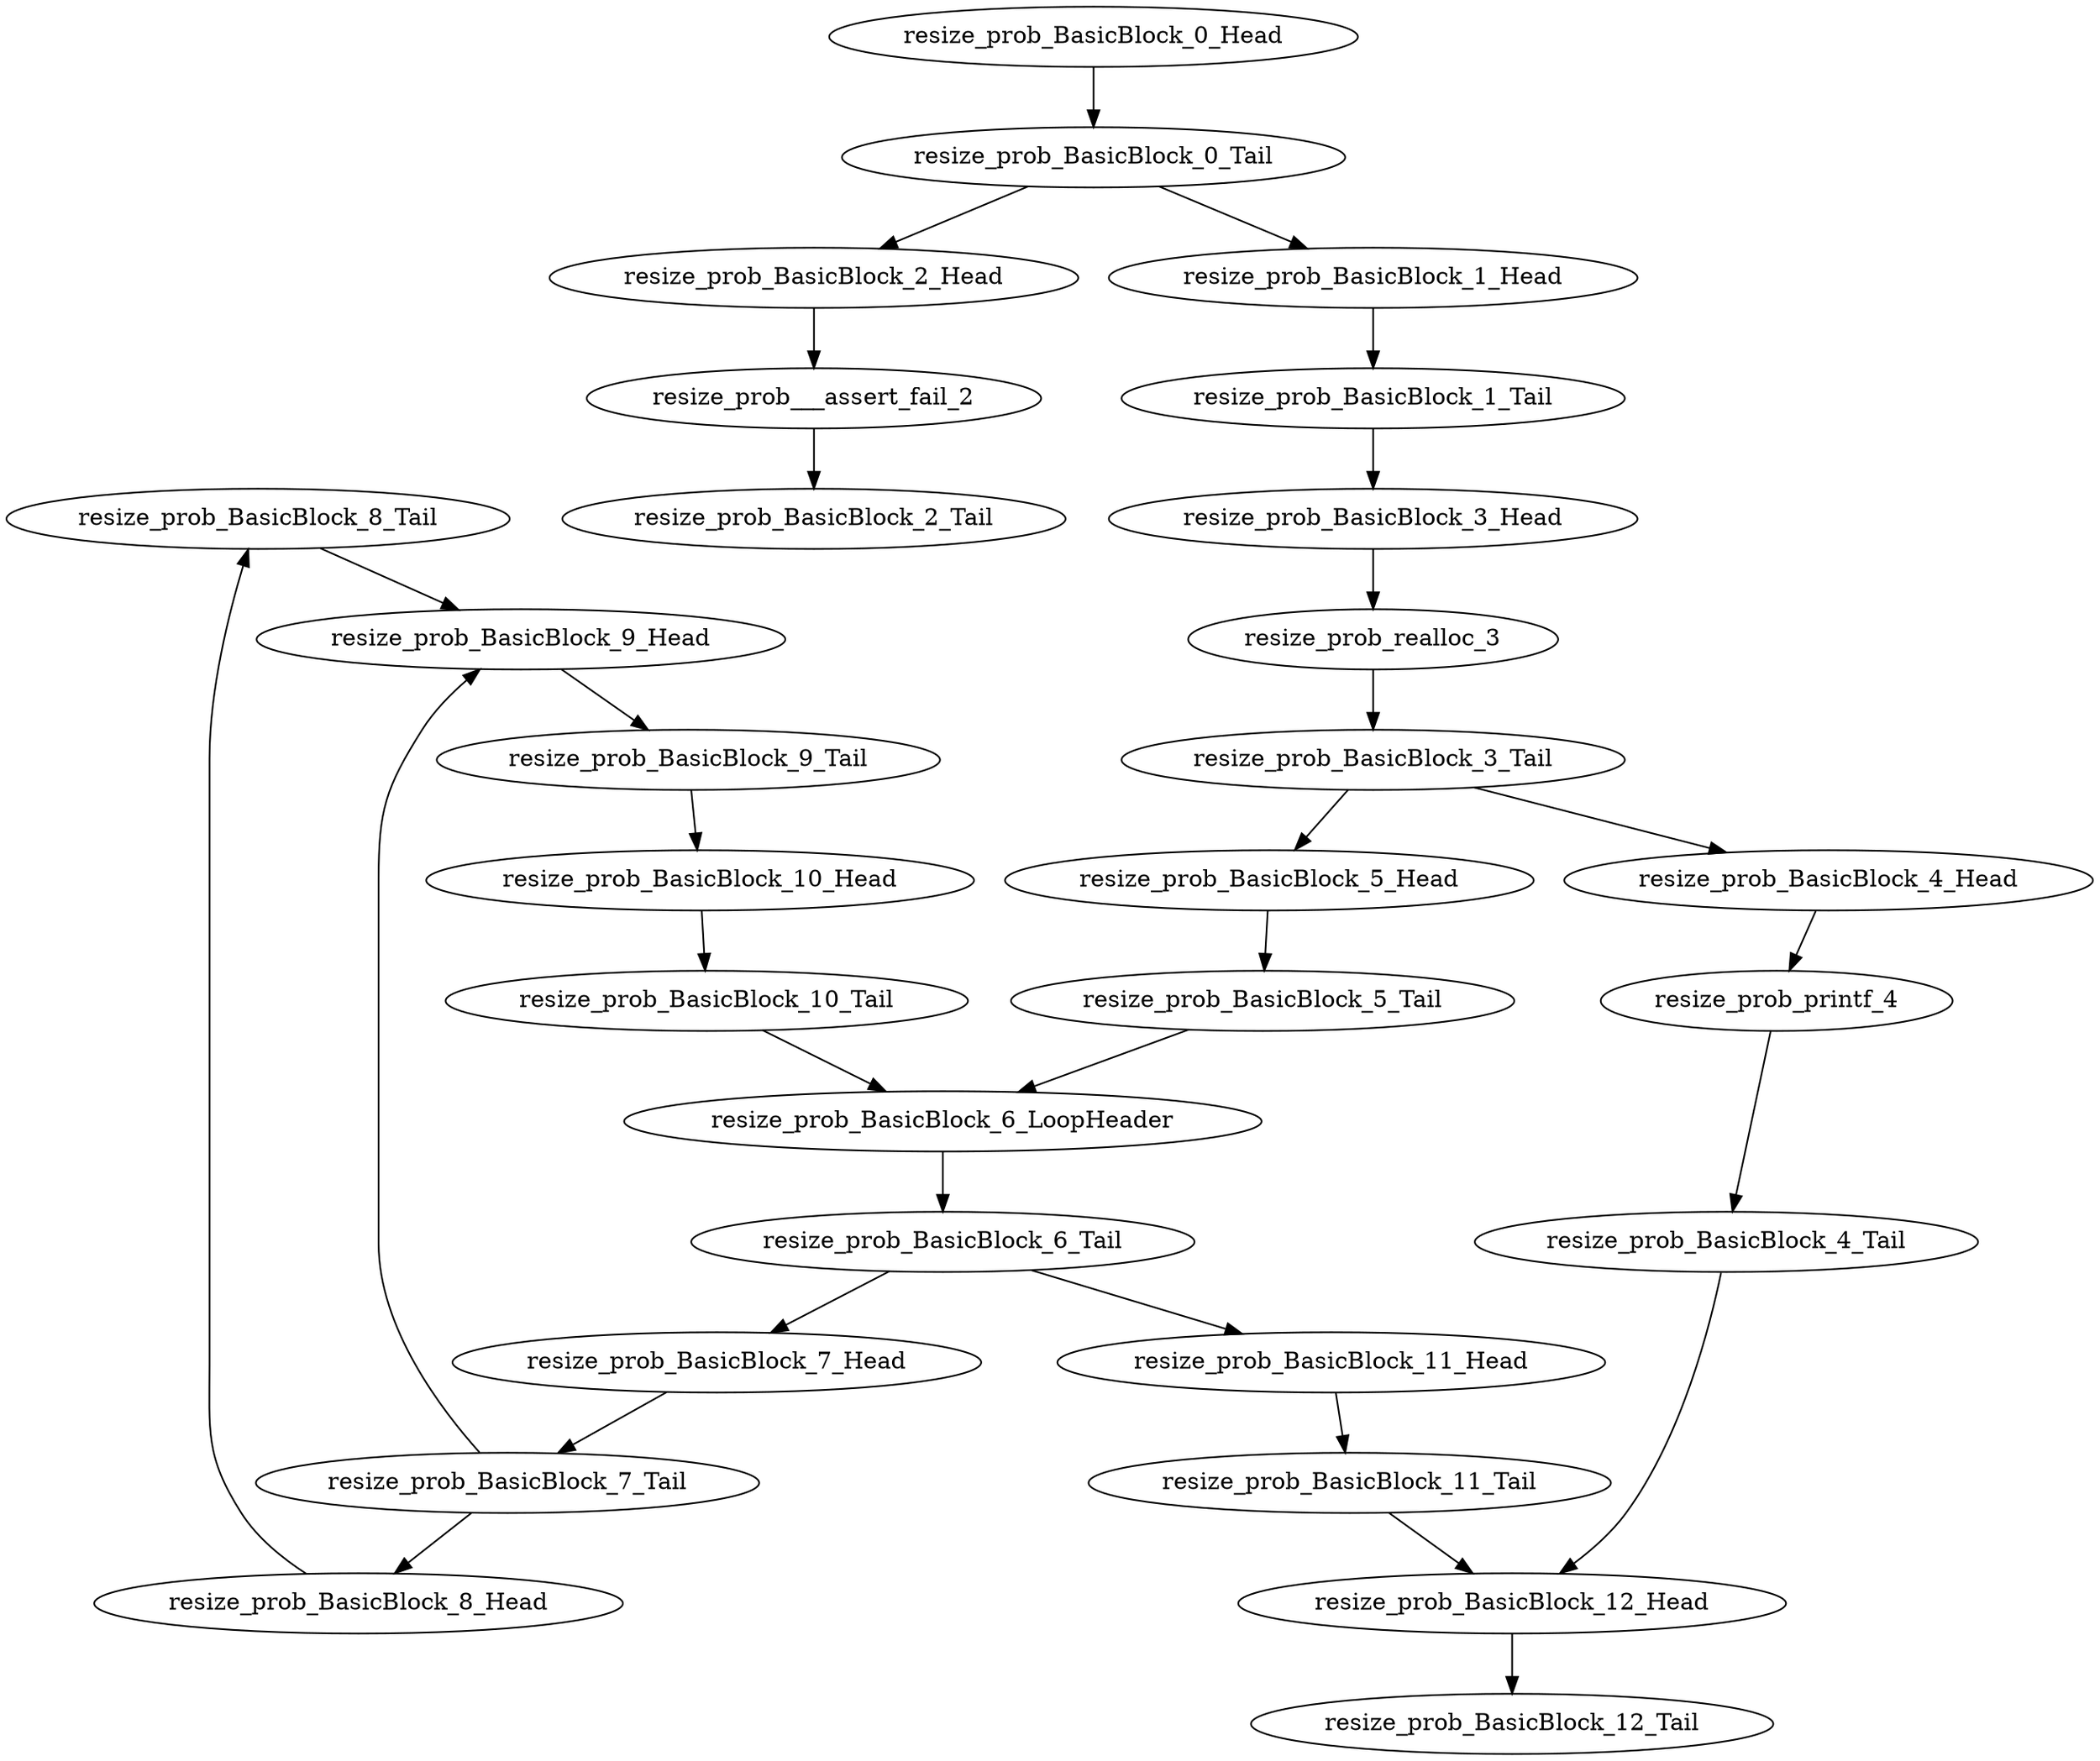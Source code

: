 digraph G {
    "resize_prob_BasicBlock_8_Tail" -> "resize_prob_BasicBlock_9_Head"
    "resize_prob_BasicBlock_9_Tail" -> "resize_prob_BasicBlock_10_Head"
    "resize_prob_BasicBlock_10_Head" -> "resize_prob_BasicBlock_10_Tail"
    "resize_prob_BasicBlock_11_Tail" -> "resize_prob_BasicBlock_12_Head"
    "resize_prob_BasicBlock_12_Head" -> "resize_prob_BasicBlock_12_Tail"
    "resize_prob_BasicBlock_4_Tail" -> "resize_prob_BasicBlock_12_Head"
    "resize_prob_BasicBlock_7_Head" -> "resize_prob_BasicBlock_7_Tail"
    "resize_prob___assert_fail_2" -> "resize_prob_BasicBlock_2_Tail"
    "resize_prob_BasicBlock_1_Tail" -> "resize_prob_BasicBlock_3_Head"
    "resize_prob_BasicBlock_2_Head" -> "resize_prob___assert_fail_2"
    "resize_prob_BasicBlock_1_Head" -> "resize_prob_BasicBlock_1_Tail"
    "resize_prob_BasicBlock_5_Head" -> "resize_prob_BasicBlock_5_Tail"
    "resize_prob_BasicBlock_9_Head" -> "resize_prob_BasicBlock_9_Tail"
    "resize_prob_BasicBlock_7_Tail" -> "resize_prob_BasicBlock_9_Head"
    "resize_prob_BasicBlock_7_Tail" -> "resize_prob_BasicBlock_8_Head"
    "resize_prob_BasicBlock_8_Head" -> "resize_prob_BasicBlock_8_Tail"
    "resize_prob_printf_4" -> "resize_prob_BasicBlock_4_Tail"
    "resize_prob_BasicBlock_5_Tail" -> "resize_prob_BasicBlock_6_LoopHeader"
    "resize_prob_BasicBlock_11_Head" -> "resize_prob_BasicBlock_11_Tail"
    "resize_prob_BasicBlock_10_Tail" -> "resize_prob_BasicBlock_6_LoopHeader"
    "resize_prob_BasicBlock_0_Head" -> "resize_prob_BasicBlock_0_Tail"
    "resize_prob_BasicBlock_0_Tail" -> "resize_prob_BasicBlock_2_Head"
    "resize_prob_BasicBlock_0_Tail" -> "resize_prob_BasicBlock_1_Head"
    "resize_prob_BasicBlock_4_Head" -> "resize_prob_printf_4"
    "resize_prob_BasicBlock_6_LoopHeader" -> "resize_prob_BasicBlock_6_Tail"
    "resize_prob_BasicBlock_6_Tail" -> "resize_prob_BasicBlock_7_Head"
    "resize_prob_BasicBlock_6_Tail" -> "resize_prob_BasicBlock_11_Head"
    "resize_prob_BasicBlock_3_Head" -> "resize_prob_realloc_3"
    "resize_prob_realloc_3" -> "resize_prob_BasicBlock_3_Tail"
    "resize_prob_BasicBlock_3_Tail" -> "resize_prob_BasicBlock_5_Head"
    "resize_prob_BasicBlock_3_Tail" -> "resize_prob_BasicBlock_4_Head"
}
